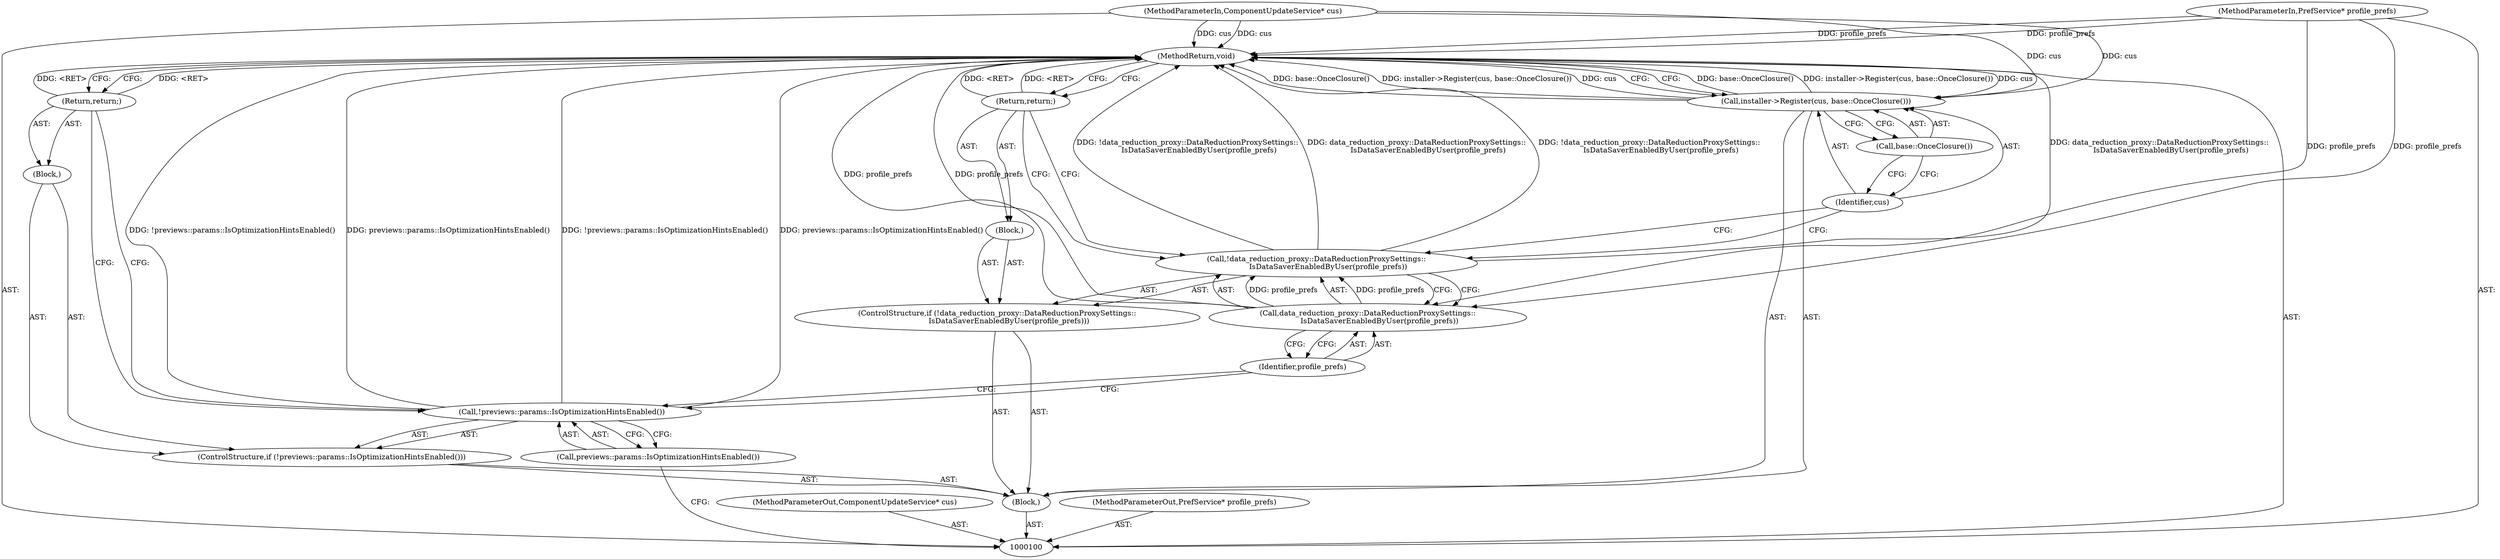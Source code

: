 digraph "0_Chrome_c995d4fe5e96f4d6d4a88b7867279b08e72d2579_0" {
"1000118" [label="(MethodReturn,void)"];
"1000101" [label="(MethodParameterIn,ComponentUpdateService* cus)"];
"1000142" [label="(MethodParameterOut,ComponentUpdateService* cus)"];
"1000116" [label="(Identifier,cus)"];
"1000117" [label="(Call,base::OnceClosure())"];
"1000115" [label="(Call,installer->Register(cus, base::OnceClosure()))"];
"1000102" [label="(MethodParameterIn,PrefService* profile_prefs)"];
"1000143" [label="(MethodParameterOut,PrefService* profile_prefs)"];
"1000103" [label="(Block,)"];
"1000104" [label="(ControlStructure,if (!previews::params::IsOptimizationHintsEnabled()))"];
"1000107" [label="(Block,)"];
"1000105" [label="(Call,!previews::params::IsOptimizationHintsEnabled())"];
"1000106" [label="(Call,previews::params::IsOptimizationHintsEnabled())"];
"1000108" [label="(Return,return;)"];
"1000109" [label="(ControlStructure,if (!data_reduction_proxy::DataReductionProxySettings::\n          IsDataSaverEnabledByUser(profile_prefs)))"];
"1000110" [label="(Call,!data_reduction_proxy::DataReductionProxySettings::\n          IsDataSaverEnabledByUser(profile_prefs))"];
"1000111" [label="(Call,data_reduction_proxy::DataReductionProxySettings::\n          IsDataSaverEnabledByUser(profile_prefs))"];
"1000112" [label="(Identifier,profile_prefs)"];
"1000113" [label="(Block,)"];
"1000114" [label="(Return,return;)"];
"1000118" -> "1000100"  [label="AST: "];
"1000118" -> "1000108"  [label="CFG: "];
"1000118" -> "1000114"  [label="CFG: "];
"1000118" -> "1000115"  [label="CFG: "];
"1000115" -> "1000118"  [label="DDG: base::OnceClosure()"];
"1000115" -> "1000118"  [label="DDG: installer->Register(cus, base::OnceClosure())"];
"1000115" -> "1000118"  [label="DDG: cus"];
"1000105" -> "1000118"  [label="DDG: !previews::params::IsOptimizationHintsEnabled()"];
"1000105" -> "1000118"  [label="DDG: previews::params::IsOptimizationHintsEnabled()"];
"1000102" -> "1000118"  [label="DDG: profile_prefs"];
"1000111" -> "1000118"  [label="DDG: profile_prefs"];
"1000101" -> "1000118"  [label="DDG: cus"];
"1000110" -> "1000118"  [label="DDG: !data_reduction_proxy::DataReductionProxySettings::\n          IsDataSaverEnabledByUser(profile_prefs)"];
"1000110" -> "1000118"  [label="DDG: data_reduction_proxy::DataReductionProxySettings::\n          IsDataSaverEnabledByUser(profile_prefs)"];
"1000108" -> "1000118"  [label="DDG: <RET>"];
"1000114" -> "1000118"  [label="DDG: <RET>"];
"1000101" -> "1000100"  [label="AST: "];
"1000101" -> "1000118"  [label="DDG: cus"];
"1000101" -> "1000115"  [label="DDG: cus"];
"1000142" -> "1000100"  [label="AST: "];
"1000116" -> "1000115"  [label="AST: "];
"1000116" -> "1000110"  [label="CFG: "];
"1000117" -> "1000116"  [label="CFG: "];
"1000117" -> "1000115"  [label="AST: "];
"1000117" -> "1000116"  [label="CFG: "];
"1000115" -> "1000117"  [label="CFG: "];
"1000115" -> "1000103"  [label="AST: "];
"1000115" -> "1000117"  [label="CFG: "];
"1000116" -> "1000115"  [label="AST: "];
"1000117" -> "1000115"  [label="AST: "];
"1000118" -> "1000115"  [label="CFG: "];
"1000115" -> "1000118"  [label="DDG: base::OnceClosure()"];
"1000115" -> "1000118"  [label="DDG: installer->Register(cus, base::OnceClosure())"];
"1000115" -> "1000118"  [label="DDG: cus"];
"1000101" -> "1000115"  [label="DDG: cus"];
"1000102" -> "1000100"  [label="AST: "];
"1000102" -> "1000118"  [label="DDG: profile_prefs"];
"1000102" -> "1000111"  [label="DDG: profile_prefs"];
"1000143" -> "1000100"  [label="AST: "];
"1000103" -> "1000100"  [label="AST: "];
"1000104" -> "1000103"  [label="AST: "];
"1000109" -> "1000103"  [label="AST: "];
"1000115" -> "1000103"  [label="AST: "];
"1000104" -> "1000103"  [label="AST: "];
"1000105" -> "1000104"  [label="AST: "];
"1000107" -> "1000104"  [label="AST: "];
"1000107" -> "1000104"  [label="AST: "];
"1000108" -> "1000107"  [label="AST: "];
"1000105" -> "1000104"  [label="AST: "];
"1000105" -> "1000106"  [label="CFG: "];
"1000106" -> "1000105"  [label="AST: "];
"1000108" -> "1000105"  [label="CFG: "];
"1000112" -> "1000105"  [label="CFG: "];
"1000105" -> "1000118"  [label="DDG: !previews::params::IsOptimizationHintsEnabled()"];
"1000105" -> "1000118"  [label="DDG: previews::params::IsOptimizationHintsEnabled()"];
"1000106" -> "1000105"  [label="AST: "];
"1000106" -> "1000100"  [label="CFG: "];
"1000105" -> "1000106"  [label="CFG: "];
"1000108" -> "1000107"  [label="AST: "];
"1000108" -> "1000105"  [label="CFG: "];
"1000118" -> "1000108"  [label="CFG: "];
"1000108" -> "1000118"  [label="DDG: <RET>"];
"1000109" -> "1000103"  [label="AST: "];
"1000110" -> "1000109"  [label="AST: "];
"1000113" -> "1000109"  [label="AST: "];
"1000110" -> "1000109"  [label="AST: "];
"1000110" -> "1000111"  [label="CFG: "];
"1000111" -> "1000110"  [label="AST: "];
"1000114" -> "1000110"  [label="CFG: "];
"1000116" -> "1000110"  [label="CFG: "];
"1000110" -> "1000118"  [label="DDG: !data_reduction_proxy::DataReductionProxySettings::\n          IsDataSaverEnabledByUser(profile_prefs)"];
"1000110" -> "1000118"  [label="DDG: data_reduction_proxy::DataReductionProxySettings::\n          IsDataSaverEnabledByUser(profile_prefs)"];
"1000111" -> "1000110"  [label="DDG: profile_prefs"];
"1000111" -> "1000110"  [label="AST: "];
"1000111" -> "1000112"  [label="CFG: "];
"1000112" -> "1000111"  [label="AST: "];
"1000110" -> "1000111"  [label="CFG: "];
"1000111" -> "1000118"  [label="DDG: profile_prefs"];
"1000111" -> "1000110"  [label="DDG: profile_prefs"];
"1000102" -> "1000111"  [label="DDG: profile_prefs"];
"1000112" -> "1000111"  [label="AST: "];
"1000112" -> "1000105"  [label="CFG: "];
"1000111" -> "1000112"  [label="CFG: "];
"1000113" -> "1000109"  [label="AST: "];
"1000114" -> "1000113"  [label="AST: "];
"1000114" -> "1000113"  [label="AST: "];
"1000114" -> "1000110"  [label="CFG: "];
"1000118" -> "1000114"  [label="CFG: "];
"1000114" -> "1000118"  [label="DDG: <RET>"];
}
